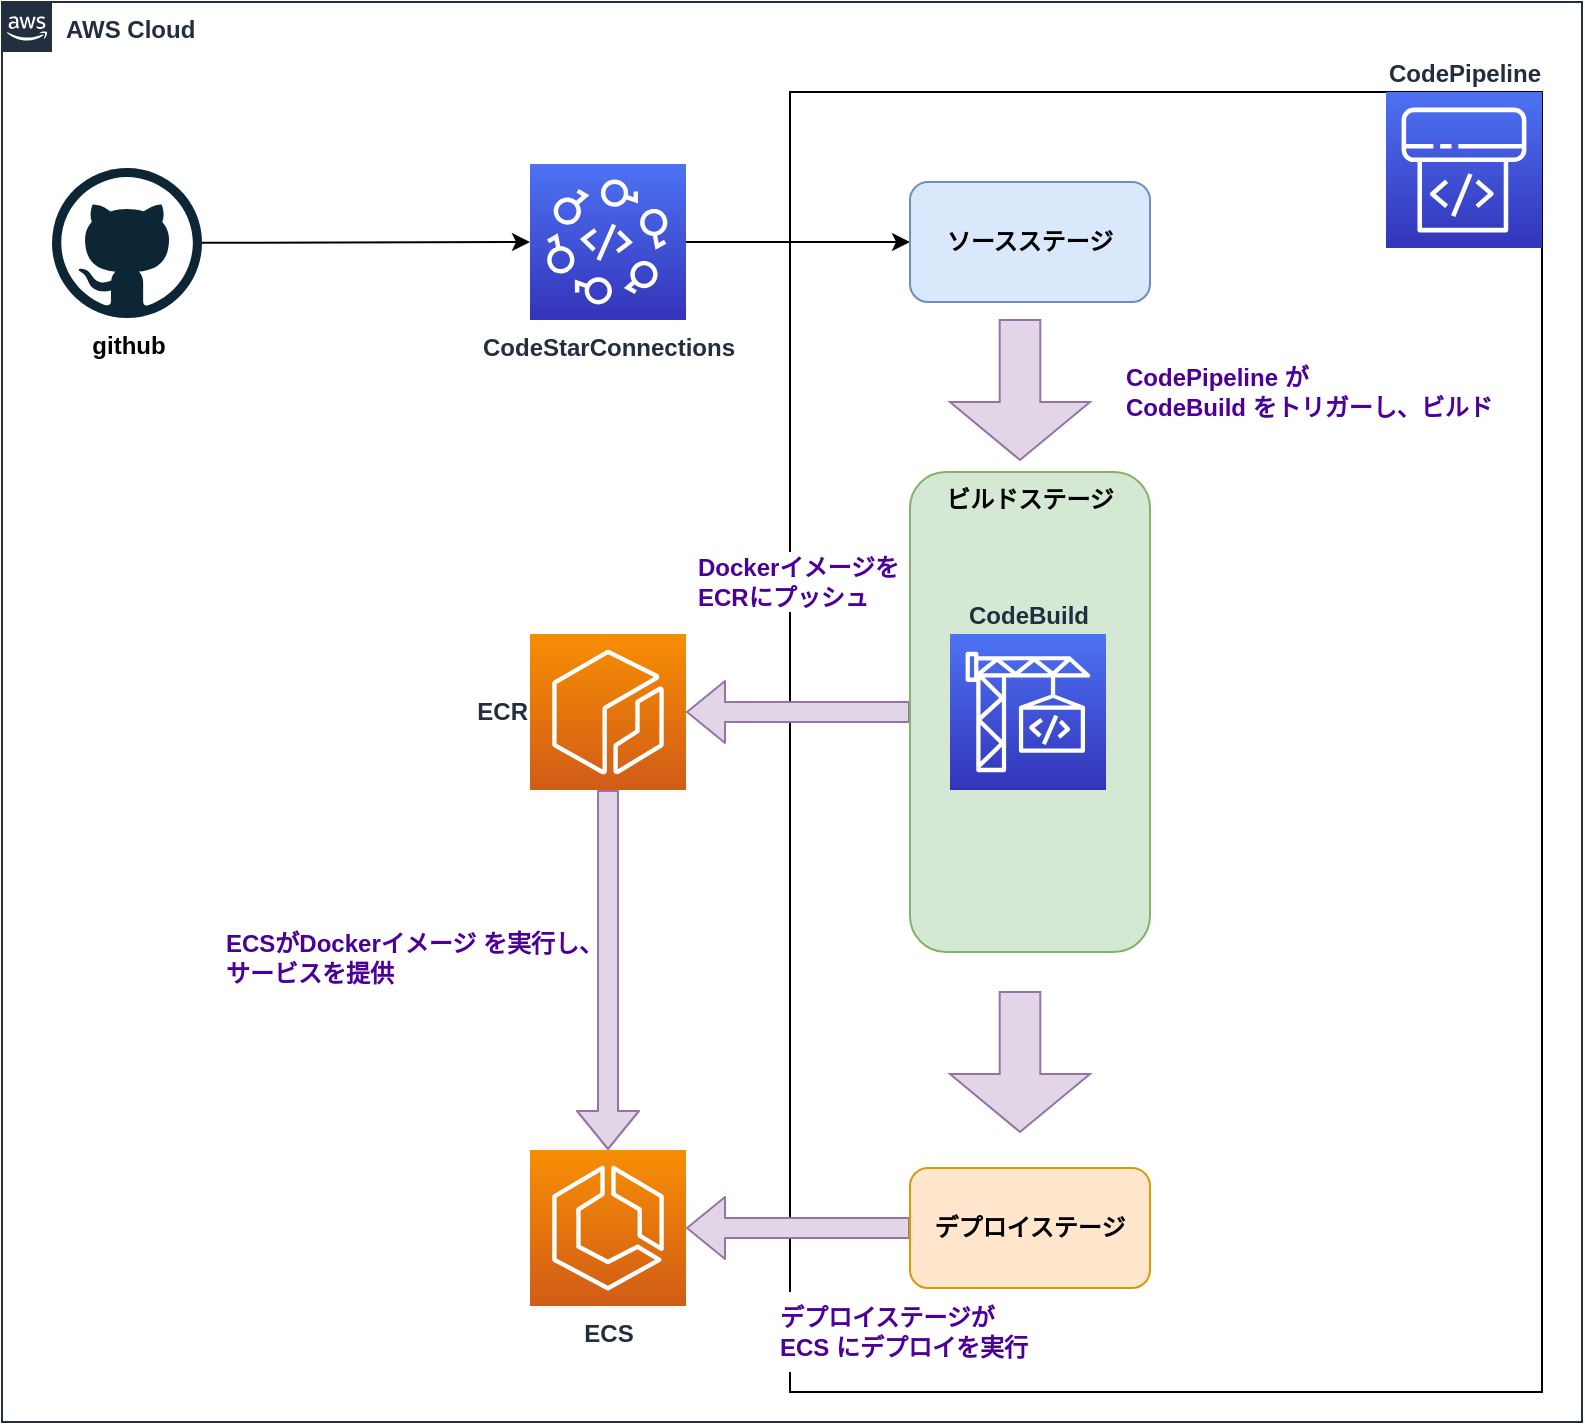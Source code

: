 <mxfile>
    <diagram id="uHwPSCXCJ3WhNfpTMGhv" name="ページ1">
        <mxGraphModel dx="1165" dy="779" grid="1" gridSize="10" guides="1" tooltips="1" connect="1" arrows="1" fold="1" page="1" pageScale="1" pageWidth="827" pageHeight="1169" math="0" shadow="0">
            <root>
                <mxCell id="0"/>
                <mxCell id="1" parent="0"/>
                <mxCell id="19" value="" style="rounded=0;whiteSpace=wrap;html=1;" vertex="1" parent="1">
                    <mxGeometry x="454" y="70" width="376" height="650" as="geometry"/>
                </mxCell>
                <mxCell id="20" value="&lt;b&gt;AWS Cloud&lt;/b&gt;" style="points=[[0,0],[0.25,0],[0.5,0],[0.75,0],[1,0],[1,0.25],[1,0.5],[1,0.75],[1,1],[0.75,1],[0.5,1],[0.25,1],[0,1],[0,0.75],[0,0.5],[0,0.25]];outlineConnect=0;gradientColor=none;html=1;whiteSpace=wrap;fontSize=12;fontStyle=0;container=1;pointerEvents=0;collapsible=0;recursiveResize=0;shape=mxgraph.aws4.group;grIcon=mxgraph.aws4.group_aws_cloud_alt;strokeColor=#232F3E;fillColor=none;verticalAlign=top;align=left;spacingLeft=30;fontColor=#232F3E;dashed=0;" vertex="1" parent="1">
                    <mxGeometry x="60" y="25" width="790" height="710" as="geometry"/>
                </mxCell>
                <mxCell id="21" value="&lt;font color=&quot;#4c0099&quot;&gt;DockerイメージをECRにプッシュ&lt;/font&gt;" style="text;html=1;align=left;verticalAlign=middle;whiteSpace=wrap;rounded=0;dashed=1;fontStyle=1;fillColor=default;" vertex="1" parent="20">
                    <mxGeometry x="346" y="275" width="124" height="30" as="geometry"/>
                </mxCell>
                <mxCell id="22" value="&lt;font color=&quot;#4c0099&quot;&gt;&lt;strong&gt;CodePipeline&lt;/strong&gt; が &lt;br&gt;&lt;strong&gt;CodeBuild&lt;/strong&gt; をトリガーし、ビルド&lt;/font&gt;" style="text;html=1;align=left;verticalAlign=middle;whiteSpace=wrap;rounded=0;dashed=1;fontStyle=1;fillColor=default;" vertex="1" parent="20">
                    <mxGeometry x="560" y="175" width="203" height="40" as="geometry"/>
                </mxCell>
                <mxCell id="23" value="&lt;font color=&quot;#4c0099&quot;&gt;デプロイステージが &lt;br&gt;&lt;strong&gt;ECS&lt;/strong&gt; にデプロイを実行&lt;/font&gt;" style="text;html=1;align=left;verticalAlign=middle;whiteSpace=wrap;rounded=0;dashed=1;fontStyle=1;fillColor=default;" vertex="1" parent="20">
                    <mxGeometry x="387" y="645" width="139" height="40" as="geometry"/>
                </mxCell>
                <mxCell id="24" value="&lt;font color=&quot;#4c0099&quot;&gt;&lt;strong&gt;ECSがDockerイメージ&lt;/strong&gt; を実行し、&lt;br&gt;サービスを提供&lt;/font&gt;" style="text;html=1;align=left;verticalAlign=middle;whiteSpace=wrap;rounded=0;dashed=1;fontStyle=1;fillColor=default;" vertex="1" parent="20">
                    <mxGeometry x="110" y="455" width="193" height="45" as="geometry"/>
                </mxCell>
                <mxCell id="13" value="" style="edgeStyle=none;html=1;shape=flexArrow;fillColor=#e1d5e7;strokeColor=#9673a6;" edge="1" parent="1" source="11" target="3">
                    <mxGeometry relative="1" as="geometry"/>
                </mxCell>
                <mxCell id="14" value="" style="edgeStyle=none;html=1;entryX=0.5;entryY=0;entryDx=0;entryDy=0;entryPerimeter=0;shape=flexArrow;fillColor=#e1d5e7;strokeColor=#9673a6;" edge="1" parent="1" source="3" target="4">
                    <mxGeometry relative="1" as="geometry">
                        <mxPoint x="363" y="499" as="targetPoint"/>
                    </mxGeometry>
                </mxCell>
                <mxCell id="3" value="&lt;b&gt;ECR&lt;/b&gt;" style="sketch=0;points=[[0,0,0],[0.25,0,0],[0.5,0,0],[0.75,0,0],[1,0,0],[0,1,0],[0.25,1,0],[0.5,1,0],[0.75,1,0],[1,1,0],[0,0.25,0],[0,0.5,0],[0,0.75,0],[1,0.25,0],[1,0.5,0],[1,0.75,0]];outlineConnect=0;fontColor=#232F3E;gradientColor=#F78E04;gradientDirection=north;fillColor=#D05C17;strokeColor=#ffffff;dashed=0;verticalLabelPosition=middle;verticalAlign=middle;align=right;html=1;fontSize=12;fontStyle=0;aspect=fixed;shape=mxgraph.aws4.resourceIcon;resIcon=mxgraph.aws4.ecr;labelPosition=left;" vertex="1" parent="1">
                    <mxGeometry x="324" y="341" width="78" height="78" as="geometry"/>
                </mxCell>
                <mxCell id="15" value="" style="edgeStyle=none;html=1;shape=flexArrow;fillColor=#e1d5e7;strokeColor=#9673a6;" edge="1" parent="1" source="10" target="4">
                    <mxGeometry relative="1" as="geometry"/>
                </mxCell>
                <mxCell id="4" value="&lt;b&gt;ECS&lt;/b&gt;" style="sketch=0;points=[[0,0,0],[0.25,0,0],[0.5,0,0],[0.75,0,0],[1,0,0],[0,1,0],[0.25,1,0],[0.5,1,0],[0.75,1,0],[1,1,0],[0,0.25,0],[0,0.5,0],[0,0.75,0],[1,0.25,0],[1,0.5,0],[1,0.75,0]];outlineConnect=0;fontColor=#232F3E;gradientColor=#F78E04;gradientDirection=north;fillColor=#D05C17;strokeColor=#ffffff;dashed=0;verticalLabelPosition=bottom;verticalAlign=top;align=center;html=1;fontSize=12;fontStyle=0;aspect=fixed;shape=mxgraph.aws4.resourceIcon;resIcon=mxgraph.aws4.ecs;" vertex="1" parent="1">
                    <mxGeometry x="324" y="599" width="78" height="78" as="geometry"/>
                </mxCell>
                <mxCell id="12" value="" style="edgeStyle=none;html=1;" edge="1" parent="1" source="5" target="9">
                    <mxGeometry relative="1" as="geometry"/>
                </mxCell>
                <mxCell id="5" value="&lt;b&gt;CodeStarConnections&lt;/b&gt;" style="sketch=0;points=[[0,0,0],[0.25,0,0],[0.5,0,0],[0.75,0,0],[1,0,0],[0,1,0],[0.25,1,0],[0.5,1,0],[0.75,1,0],[1,1,0],[0,0.25,0],[0,0.5,0],[0,0.75,0],[1,0.25,0],[1,0.5,0],[1,0.75,0]];outlineConnect=0;fontColor=#232F3E;gradientColor=#4D72F3;gradientDirection=north;fillColor=#3334B9;strokeColor=#ffffff;dashed=0;verticalLabelPosition=bottom;verticalAlign=top;align=center;html=1;fontSize=12;fontStyle=0;aspect=fixed;shape=mxgraph.aws4.resourceIcon;resIcon=mxgraph.aws4.codestar;" vertex="1" parent="1">
                    <mxGeometry x="324" y="106" width="78" height="78" as="geometry"/>
                </mxCell>
                <mxCell id="6" value="&lt;b&gt;CodePipeline&lt;/b&gt;" style="sketch=0;points=[[0,0,0],[0.25,0,0],[0.5,0,0],[0.75,0,0],[1,0,0],[0,1,0],[0.25,1,0],[0.5,1,0],[0.75,1,0],[1,1,0],[0,0.25,0],[0,0.5,0],[0,0.75,0],[1,0.25,0],[1,0.5,0],[1,0.75,0]];outlineConnect=0;fontColor=#232F3E;gradientColor=#4D72F3;gradientDirection=north;fillColor=#3334B9;strokeColor=#ffffff;dashed=0;verticalLabelPosition=top;verticalAlign=bottom;align=center;html=1;fontSize=12;fontStyle=0;aspect=fixed;shape=mxgraph.aws4.resourceIcon;resIcon=mxgraph.aws4.codepipeline;labelPosition=center;" vertex="1" parent="1">
                    <mxGeometry x="752" y="70" width="78" height="78" as="geometry"/>
                </mxCell>
                <mxCell id="18" value="" style="edgeStyle=none;html=1;entryX=0;entryY=0.5;entryDx=0;entryDy=0;entryPerimeter=0;" edge="1" parent="1" source="8" target="5">
                    <mxGeometry relative="1" as="geometry">
                        <mxPoint x="239" y="146.5" as="targetPoint"/>
                    </mxGeometry>
                </mxCell>
                <mxCell id="8" value="&lt;b&gt;github&lt;/b&gt;" style="dashed=0;outlineConnect=0;html=1;align=center;labelPosition=center;verticalLabelPosition=bottom;verticalAlign=top;shape=mxgraph.weblogos.github" vertex="1" parent="1">
                    <mxGeometry x="85" y="108" width="75" height="75" as="geometry"/>
                </mxCell>
                <mxCell id="9" value="&lt;b&gt;ソースステージ&lt;/b&gt;" style="rounded=1;whiteSpace=wrap;html=1;fillColor=#dae8fc;strokeColor=#6c8ebf;" vertex="1" parent="1">
                    <mxGeometry x="514" y="115" width="120" height="60" as="geometry"/>
                </mxCell>
                <mxCell id="10" value="&lt;b&gt;デプロイステージ&lt;/b&gt;" style="rounded=1;whiteSpace=wrap;html=1;fillColor=#ffe6cc;strokeColor=#d79b00;" vertex="1" parent="1">
                    <mxGeometry x="514" y="608" width="120" height="60" as="geometry"/>
                </mxCell>
                <mxCell id="11" value="&lt;b&gt;ビルドステージ&lt;/b&gt;" style="rounded=1;whiteSpace=wrap;html=1;fillColor=#d5e8d4;strokeColor=#82b366;verticalAlign=top;" vertex="1" parent="1">
                    <mxGeometry x="514" y="260" width="120" height="240" as="geometry"/>
                </mxCell>
                <mxCell id="7" value="&lt;b&gt;CodeBuild&lt;/b&gt;" style="sketch=0;points=[[0,0,0],[0.25,0,0],[0.5,0,0],[0.75,0,0],[1,0,0],[0,1,0],[0.25,1,0],[0.5,1,0],[0.75,1,0],[1,1,0],[0,0.25,0],[0,0.5,0],[0,0.75,0],[1,0.25,0],[1,0.5,0],[1,0.75,0]];outlineConnect=0;fontColor=#232F3E;gradientColor=#4D72F3;gradientDirection=north;fillColor=#3334B9;strokeColor=#ffffff;dashed=0;verticalLabelPosition=top;verticalAlign=bottom;align=center;html=1;fontSize=12;fontStyle=0;aspect=fixed;shape=mxgraph.aws4.resourceIcon;resIcon=mxgraph.aws4.codebuild;labelPosition=center;" vertex="1" parent="1">
                    <mxGeometry x="534" y="341" width="78" height="78" as="geometry"/>
                </mxCell>
                <mxCell id="16" value="" style="html=1;shadow=0;dashed=0;align=center;verticalAlign=middle;shape=mxgraph.arrows2.arrow;dy=0.71;dx=29;direction=south;notch=0;fillColor=#e1d5e7;strokeColor=#9673a6;" vertex="1" parent="1">
                    <mxGeometry x="534" y="184" width="70" height="70" as="geometry"/>
                </mxCell>
                <mxCell id="17" value="" style="html=1;shadow=0;dashed=0;align=center;verticalAlign=middle;shape=mxgraph.arrows2.arrow;dy=0.71;dx=29;direction=south;notch=0;fillColor=#e1d5e7;strokeColor=#9673a6;" vertex="1" parent="1">
                    <mxGeometry x="534" y="520" width="70" height="70" as="geometry"/>
                </mxCell>
            </root>
        </mxGraphModel>
    </diagram>
</mxfile>